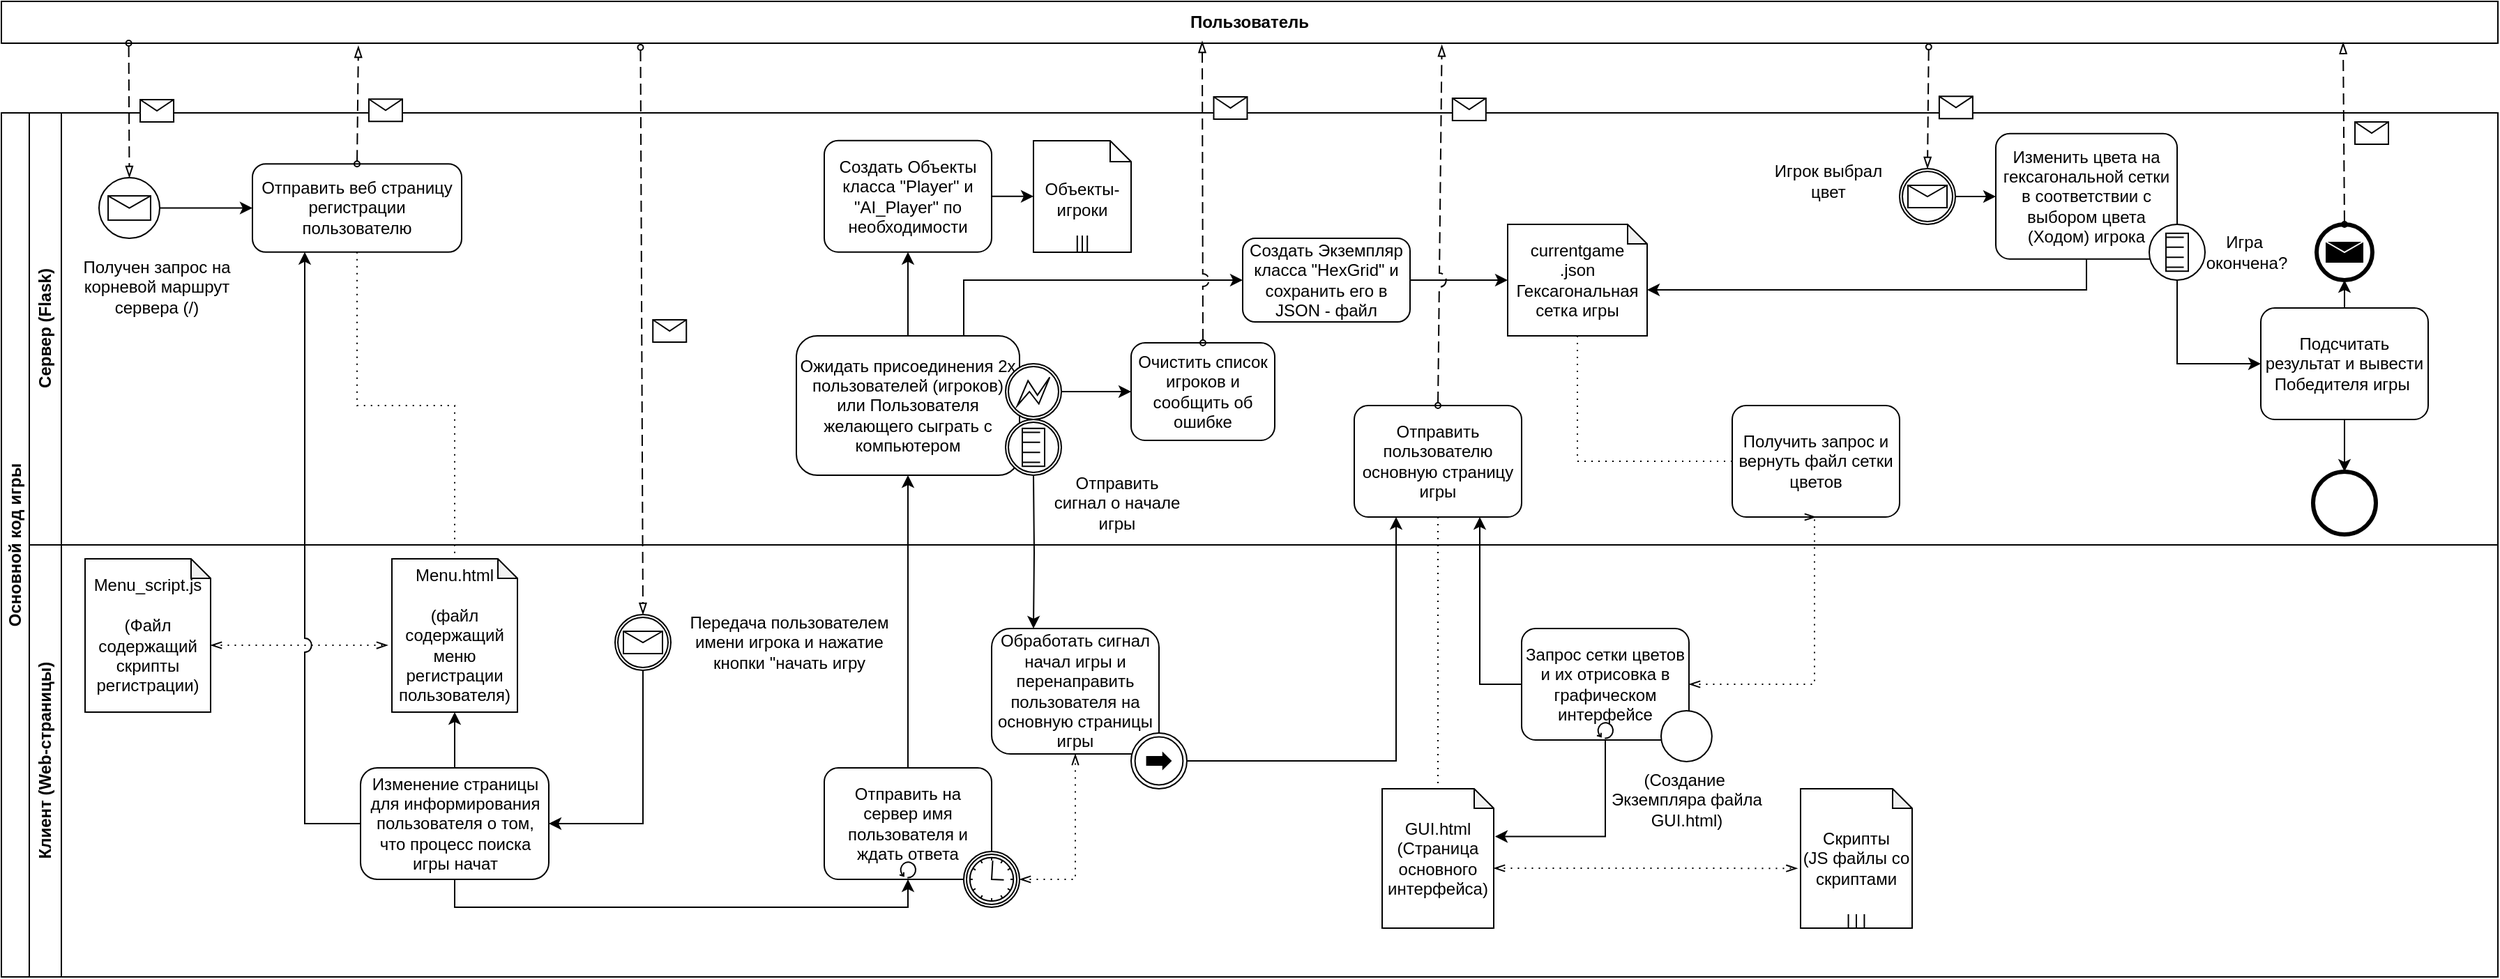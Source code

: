<mxfile version="24.0.1" type="device">
  <diagram name="Страница — 1" id="tzGnLTcGkkCW1jjOmv7s">
    <mxGraphModel dx="559" dy="791" grid="1" gridSize="10" guides="1" tooltips="1" connect="1" arrows="1" fold="1" page="1" pageScale="1" pageWidth="827" pageHeight="1169" math="0" shadow="0">
      <root>
        <mxCell id="0" />
        <mxCell id="1" parent="0" />
        <mxCell id="Wm9QqQDH0g-VDUDoFgAT-1" value="" style="group;movable=1;resizable=1;rotatable=1;deletable=1;editable=1;locked=0;connectable=1;" vertex="1" connectable="0" parent="1">
          <mxGeometry x="1360" y="940" width="1790" height="620" as="geometry" />
        </mxCell>
        <mxCell id="Wm9QqQDH0g-VDUDoFgAT-2" value="" style="group" vertex="1" connectable="0" parent="Wm9QqQDH0g-VDUDoFgAT-1">
          <mxGeometry x="20" width="1770" height="620" as="geometry" />
        </mxCell>
        <mxCell id="Wm9QqQDH0g-VDUDoFgAT-3" value="" style="group" vertex="1" connectable="0" parent="Wm9QqQDH0g-VDUDoFgAT-2">
          <mxGeometry width="1770" height="620" as="geometry" />
        </mxCell>
        <mxCell id="Wm9QqQDH0g-VDUDoFgAT-4" value="Сервер (Flask)" style="swimlane;horizontal=0;whiteSpace=wrap;html=1;" vertex="1" parent="Wm9QqQDH0g-VDUDoFgAT-3">
          <mxGeometry width="1770" height="310" as="geometry" />
        </mxCell>
        <mxCell id="Wm9QqQDH0g-VDUDoFgAT-5" style="edgeStyle=orthogonalEdgeStyle;rounded=0;orthogonalLoop=1;jettySize=auto;html=1;exitX=1;exitY=0.5;exitDx=0;exitDy=0;exitPerimeter=0;entryX=0;entryY=0.5;entryDx=0;entryDy=0;" edge="1" parent="Wm9QqQDH0g-VDUDoFgAT-4" source="Wm9QqQDH0g-VDUDoFgAT-6" target="Wm9QqQDH0g-VDUDoFgAT-8">
          <mxGeometry relative="1" as="geometry" />
        </mxCell>
        <mxCell id="Wm9QqQDH0g-VDUDoFgAT-6" value="" style="points=[[0.145,0.145,0],[0.5,0,0],[0.855,0.145,0],[1,0.5,0],[0.855,0.855,0],[0.5,1,0],[0.145,0.855,0],[0,0.5,0]];shape=mxgraph.bpmn.event;html=1;verticalLabelPosition=bottom;labelBackgroundColor=#ffffff;verticalAlign=top;align=center;perimeter=ellipsePerimeter;outlineConnect=0;aspect=fixed;outline=standard;symbol=message;" vertex="1" parent="Wm9QqQDH0g-VDUDoFgAT-4">
          <mxGeometry x="50" y="46.5" width="43.5" height="43.5" as="geometry" />
        </mxCell>
        <mxCell id="Wm9QqQDH0g-VDUDoFgAT-7" value="Получен запрос на корневой маршрут сервера (/)" style="text;html=1;align=center;verticalAlign=middle;whiteSpace=wrap;rounded=0;" vertex="1" parent="Wm9QqQDH0g-VDUDoFgAT-4">
          <mxGeometry x="30.0" y="100" width="123.13" height="50" as="geometry" />
        </mxCell>
        <mxCell id="Wm9QqQDH0g-VDUDoFgAT-8" value="Отправить веб страницу регистрации пользователю" style="rounded=1;whiteSpace=wrap;html=1;" vertex="1" parent="Wm9QqQDH0g-VDUDoFgAT-4">
          <mxGeometry x="160" y="36.62" width="150" height="63.25" as="geometry" />
        </mxCell>
        <mxCell id="Wm9QqQDH0g-VDUDoFgAT-9" style="edgeStyle=orthogonalEdgeStyle;rounded=0;orthogonalLoop=1;jettySize=auto;html=1;exitX=1;exitY=0.5;exitDx=0;exitDy=0;entryX=0;entryY=0.5;entryDx=0;entryDy=0;entryPerimeter=0;jumpStyle=arc;" edge="1" parent="Wm9QqQDH0g-VDUDoFgAT-4" source="Wm9QqQDH0g-VDUDoFgAT-28" target="Wm9QqQDH0g-VDUDoFgAT-26">
          <mxGeometry relative="1" as="geometry">
            <mxPoint x="1070" y="130" as="targetPoint" />
          </mxGeometry>
        </mxCell>
        <mxCell id="Wm9QqQDH0g-VDUDoFgAT-10" value="Ожидать присоединения 2х пользователей (игроков) или Пользователя желающего сыграть с компьютером" style="rounded=1;whiteSpace=wrap;html=1;" vertex="1" parent="Wm9QqQDH0g-VDUDoFgAT-4">
          <mxGeometry x="550" y="160" width="160" height="100" as="geometry" />
        </mxCell>
        <mxCell id="Wm9QqQDH0g-VDUDoFgAT-11" value="" style="points=[[0.145,0.145,0],[0.5,0,0],[0.855,0.145,0],[1,0.5,0],[0.855,0.855,0],[0.5,1,0],[0.145,0.855,0],[0,0.5,0]];shape=mxgraph.bpmn.event;html=1;verticalLabelPosition=bottom;labelBackgroundColor=#ffffff;verticalAlign=top;align=center;perimeter=ellipsePerimeter;outlineConnect=0;aspect=fixed;outline=boundInt;symbol=error;" vertex="1" parent="Wm9QqQDH0g-VDUDoFgAT-4">
          <mxGeometry x="700" y="180" width="40" height="40" as="geometry" />
        </mxCell>
        <mxCell id="Wm9QqQDH0g-VDUDoFgAT-12" value="Очистить список игроков и сообщить об ошибке" style="points=[[0.25,0,0],[0.5,0,0],[0.75,0,0],[1,0.25,0],[1,0.5,0],[1,0.75,0],[0.75,1,0],[0.5,1,0],[0.25,1,0],[0,0.75,0],[0,0.5,0],[0,0.25,0]];shape=mxgraph.bpmn.task;whiteSpace=wrap;rectStyle=rounded;size=10;html=1;container=1;expand=0;collapsible=0;taskMarker=abstract;" vertex="1" parent="Wm9QqQDH0g-VDUDoFgAT-4">
          <mxGeometry x="790" y="165" width="103" height="70" as="geometry" />
        </mxCell>
        <mxCell id="Wm9QqQDH0g-VDUDoFgAT-13" value="Отправить пользователю основную страницу игры" style="points=[[0.25,0,0],[0.5,0,0],[0.75,0,0],[1,0.25,0],[1,0.5,0],[1,0.75,0],[0.75,1,0],[0.5,1,0],[0.25,1,0],[0,0.75,0],[0,0.5,0],[0,0.25,0]];shape=mxgraph.bpmn.task;whiteSpace=wrap;rectStyle=rounded;size=10;html=1;container=1;expand=0;collapsible=0;taskMarker=abstract;" vertex="1" parent="Wm9QqQDH0g-VDUDoFgAT-4">
          <mxGeometry x="950" y="210" width="120" height="80" as="geometry" />
        </mxCell>
        <mxCell id="Wm9QqQDH0g-VDUDoFgAT-14" style="edgeStyle=orthogonalEdgeStyle;rounded=0;orthogonalLoop=1;jettySize=auto;html=1;exitX=1;exitY=0.5;exitDx=0;exitDy=0;exitPerimeter=0;entryX=0;entryY=0.5;entryDx=0;entryDy=0;entryPerimeter=0;" edge="1" parent="Wm9QqQDH0g-VDUDoFgAT-4" source="Wm9QqQDH0g-VDUDoFgAT-11" target="Wm9QqQDH0g-VDUDoFgAT-12">
          <mxGeometry relative="1" as="geometry" />
        </mxCell>
        <mxCell id="Wm9QqQDH0g-VDUDoFgAT-15" style="edgeStyle=orthogonalEdgeStyle;rounded=0;orthogonalLoop=1;jettySize=auto;html=1;exitX=1;exitY=0.5;exitDx=0;exitDy=0;exitPerimeter=0;entryX=0;entryY=0.5;entryDx=0;entryDy=0;entryPerimeter=0;" edge="1" parent="Wm9QqQDH0g-VDUDoFgAT-4" source="Wm9QqQDH0g-VDUDoFgAT-16" target="Wm9QqQDH0g-VDUDoFgAT-21">
          <mxGeometry relative="1" as="geometry">
            <mxPoint x="650" y="86.286" as="targetPoint" />
          </mxGeometry>
        </mxCell>
        <mxCell id="Wm9QqQDH0g-VDUDoFgAT-16" value="Создать Объекты класса &quot;Player&quot; и &quot;AI_Player&quot; по необходимости" style="points=[[0.25,0,0],[0.5,0,0],[0.75,0,0],[1,0.25,0],[1,0.5,0],[1,0.75,0],[0.75,1,0],[0.5,1,0],[0.25,1,0],[0,0.75,0],[0,0.5,0],[0,0.25,0]];shape=mxgraph.bpmn.task;whiteSpace=wrap;rectStyle=rounded;size=10;html=1;container=1;expand=0;collapsible=0;taskMarker=abstract;" vertex="1" parent="Wm9QqQDH0g-VDUDoFgAT-4">
          <mxGeometry x="570" y="19.87" width="120" height="80" as="geometry" />
        </mxCell>
        <mxCell id="Wm9QqQDH0g-VDUDoFgAT-17" style="edgeStyle=orthogonalEdgeStyle;rounded=0;orthogonalLoop=1;jettySize=auto;html=1;exitX=0.5;exitY=0;exitDx=0;exitDy=0;entryX=0.5;entryY=1;entryDx=0;entryDy=0;entryPerimeter=0;" edge="1" parent="Wm9QqQDH0g-VDUDoFgAT-4" source="Wm9QqQDH0g-VDUDoFgAT-10" target="Wm9QqQDH0g-VDUDoFgAT-16">
          <mxGeometry relative="1" as="geometry" />
        </mxCell>
        <mxCell id="Wm9QqQDH0g-VDUDoFgAT-18" value="" style="group" vertex="1" connectable="0" parent="Wm9QqQDH0g-VDUDoFgAT-4">
          <mxGeometry x="720" y="20" width="70" height="80" as="geometry" />
        </mxCell>
        <mxCell id="Wm9QqQDH0g-VDUDoFgAT-19" value="" style="group" vertex="1" connectable="0" parent="Wm9QqQDH0g-VDUDoFgAT-18">
          <mxGeometry width="70" height="80" as="geometry" />
        </mxCell>
        <mxCell id="Wm9QqQDH0g-VDUDoFgAT-20" value="" style="group" vertex="1" connectable="0" parent="Wm9QqQDH0g-VDUDoFgAT-19">
          <mxGeometry width="70" height="80" as="geometry" />
        </mxCell>
        <mxCell id="Wm9QqQDH0g-VDUDoFgAT-21" value="" style="shape=mxgraph.bpmn.data;labelPosition=center;verticalLabelPosition=bottom;align=center;verticalAlign=top;size=15;html=1;bpmnTransferType=none;isCollection=1;container=1;" vertex="1" parent="Wm9QqQDH0g-VDUDoFgAT-20">
          <mxGeometry width="70" height="80" as="geometry">
            <mxRectangle width="50" height="40" as="alternateBounds" />
          </mxGeometry>
        </mxCell>
        <mxCell id="Wm9QqQDH0g-VDUDoFgAT-22" value="Объекты-игроки" style="text;html=1;align=center;verticalAlign=middle;whiteSpace=wrap;rounded=0;" vertex="1" parent="Wm9QqQDH0g-VDUDoFgAT-20">
          <mxGeometry x="5" y="26.5" width="60" height="30" as="geometry" />
        </mxCell>
        <mxCell id="Wm9QqQDH0g-VDUDoFgAT-23" value="Отправить сигнал о начале игры" style="text;html=1;align=center;verticalAlign=middle;whiteSpace=wrap;rounded=0;" vertex="1" parent="Wm9QqQDH0g-VDUDoFgAT-4">
          <mxGeometry x="730" y="260" width="100" height="40" as="geometry" />
        </mxCell>
        <mxCell id="Wm9QqQDH0g-VDUDoFgAT-24" value="" style="points=[[0.145,0.145,0],[0.5,0,0],[0.855,0.145,0],[1,0.5,0],[0.855,0.855,0],[0.5,1,0],[0.145,0.855,0],[0,0.5,0]];shape=mxgraph.bpmn.event;html=1;verticalLabelPosition=bottom;labelBackgroundColor=#ffffff;verticalAlign=top;align=center;perimeter=ellipsePerimeter;outlineConnect=0;aspect=fixed;outline=boundInt;symbol=conditional;" vertex="1" parent="Wm9QqQDH0g-VDUDoFgAT-4">
          <mxGeometry x="700" y="220" width="40" height="40" as="geometry" />
        </mxCell>
        <mxCell id="Wm9QqQDH0g-VDUDoFgAT-25" value="Получить запрос и вернуть файл сетки цветов" style="points=[[0.25,0,0],[0.5,0,0],[0.75,0,0],[1,0.25,0],[1,0.5,0],[1,0.75,0],[0.75,1,0],[0.5,1,0],[0.25,1,0],[0,0.75,0],[0,0.5,0],[0,0.25,0]];shape=mxgraph.bpmn.task;whiteSpace=wrap;rectStyle=rounded;size=10;html=1;container=1;expand=0;collapsible=0;taskMarker=abstract;" vertex="1" parent="Wm9QqQDH0g-VDUDoFgAT-4">
          <mxGeometry x="1221" y="210" width="120" height="80" as="geometry" />
        </mxCell>
        <mxCell id="Wm9QqQDH0g-VDUDoFgAT-26" value="currentgame&lt;div&gt;.json&lt;/div&gt;&lt;div&gt;Гексагональная сетка игры&lt;/div&gt;" style="shape=note;whiteSpace=wrap;html=1;backgroundOutline=1;darkOpacity=0.05;size=14;" vertex="1" parent="Wm9QqQDH0g-VDUDoFgAT-4">
          <mxGeometry x="1060" y="80" width="100" height="80" as="geometry" />
        </mxCell>
        <mxCell id="Wm9QqQDH0g-VDUDoFgAT-27" value="" style="edgeStyle=orthogonalEdgeStyle;rounded=0;orthogonalLoop=1;jettySize=auto;html=1;exitX=0.75;exitY=0;exitDx=0;exitDy=0;entryX=0;entryY=0.5;entryDx=0;entryDy=0;entryPerimeter=0;" edge="1" parent="Wm9QqQDH0g-VDUDoFgAT-4" source="Wm9QqQDH0g-VDUDoFgAT-10" target="Wm9QqQDH0g-VDUDoFgAT-28">
          <mxGeometry relative="1" as="geometry">
            <mxPoint x="2440" y="1065" as="targetPoint" />
            <mxPoint x="2050" y="1100" as="sourcePoint" />
          </mxGeometry>
        </mxCell>
        <mxCell id="Wm9QqQDH0g-VDUDoFgAT-28" value="Создать Экземпляр класса &quot;HexGrid&quot; и сохранить его в JSON - файл" style="rounded=1;whiteSpace=wrap;html=1;" vertex="1" parent="Wm9QqQDH0g-VDUDoFgAT-4">
          <mxGeometry x="870" y="90" width="120" height="60" as="geometry" />
        </mxCell>
        <mxCell id="Wm9QqQDH0g-VDUDoFgAT-29" value="" style="edgeStyle=elbowEdgeStyle;fontSize=12;html=1;endFill=0;startFill=0;endSize=6;startSize=6;dashed=1;dashPattern=1 4;endArrow=none;startArrow=none;rounded=0;exitX=0.5;exitY=1;exitDx=0;exitDy=0;exitPerimeter=0;entryX=0;entryY=0.5;entryDx=0;entryDy=0;entryPerimeter=0;" edge="1" parent="Wm9QqQDH0g-VDUDoFgAT-4" source="Wm9QqQDH0g-VDUDoFgAT-26" target="Wm9QqQDH0g-VDUDoFgAT-25">
          <mxGeometry width="160" relative="1" as="geometry">
            <mxPoint x="1150" y="190" as="sourcePoint" />
            <mxPoint x="1310" y="190" as="targetPoint" />
            <Array as="points">
              <mxPoint x="1110" y="210" />
            </Array>
          </mxGeometry>
        </mxCell>
        <mxCell id="Wm9QqQDH0g-VDUDoFgAT-30" value="" style="points=[[0.145,0.145,0],[0.5,0,0],[0.855,0.145,0],[1,0.5,0],[0.855,0.855,0],[0.5,1,0],[0.145,0.855,0],[0,0.5,0]];shape=mxgraph.bpmn.event;html=1;verticalLabelPosition=bottom;labelBackgroundColor=#ffffff;verticalAlign=top;align=center;perimeter=ellipsePerimeter;outlineConnect=0;aspect=fixed;outline=catching;symbol=message;" vertex="1" parent="Wm9QqQDH0g-VDUDoFgAT-4">
          <mxGeometry x="1341" y="40.0" width="40" height="40" as="geometry" />
        </mxCell>
        <mxCell id="Wm9QqQDH0g-VDUDoFgAT-31" value="Изменить цвета на гексагональной сетки в соответствии с выбором цвета (Ходом) игрока" style="points=[[0.25,0,0],[0.5,0,0],[0.75,0,0],[1,0.25,0],[1,0.5,0],[1,0.75,0],[0.75,1,0],[0.5,1,0],[0.25,1,0],[0,0.75,0],[0,0.5,0],[0,0.25,0]];shape=mxgraph.bpmn.task;whiteSpace=wrap;rectStyle=rounded;size=10;html=1;container=1;expand=0;collapsible=0;taskMarker=abstract;" vertex="1" parent="Wm9QqQDH0g-VDUDoFgAT-4">
          <mxGeometry x="1410" y="14.87" width="130" height="90" as="geometry" />
        </mxCell>
        <mxCell id="Wm9QqQDH0g-VDUDoFgAT-32" style="edgeStyle=orthogonalEdgeStyle;rounded=0;orthogonalLoop=1;jettySize=auto;html=1;exitX=1;exitY=0.5;exitDx=0;exitDy=0;exitPerimeter=0;entryX=0;entryY=0.5;entryDx=0;entryDy=0;entryPerimeter=0;" edge="1" parent="Wm9QqQDH0g-VDUDoFgAT-4" source="Wm9QqQDH0g-VDUDoFgAT-30" target="Wm9QqQDH0g-VDUDoFgAT-31">
          <mxGeometry relative="1" as="geometry" />
        </mxCell>
        <mxCell id="Wm9QqQDH0g-VDUDoFgAT-33" style="edgeStyle=orthogonalEdgeStyle;rounded=0;orthogonalLoop=1;jettySize=auto;html=1;exitX=0.5;exitY=1;exitDx=0;exitDy=0;exitPerimeter=0;entryX=0;entryY=0;entryDx=100;entryDy=47;entryPerimeter=0;" edge="1" parent="Wm9QqQDH0g-VDUDoFgAT-4" source="Wm9QqQDH0g-VDUDoFgAT-31" target="Wm9QqQDH0g-VDUDoFgAT-26">
          <mxGeometry relative="1" as="geometry">
            <Array as="points">
              <mxPoint x="1475" y="127" />
            </Array>
          </mxGeometry>
        </mxCell>
        <mxCell id="Wm9QqQDH0g-VDUDoFgAT-34" value="Игрок выбрал цвет" style="text;html=1;align=center;verticalAlign=middle;whiteSpace=wrap;rounded=0;" vertex="1" parent="Wm9QqQDH0g-VDUDoFgAT-4">
          <mxGeometry x="1250" y="30" width="80" height="37" as="geometry" />
        </mxCell>
        <mxCell id="Wm9QqQDH0g-VDUDoFgAT-35" value="Подсчитать результат и вывести Победителя игры&amp;nbsp;" style="points=[[0.25,0,0],[0.5,0,0],[0.75,0,0],[1,0.25,0],[1,0.5,0],[1,0.75,0],[0.75,1,0],[0.5,1,0],[0.25,1,0],[0,0.75,0],[0,0.5,0],[0,0.25,0]];shape=mxgraph.bpmn.task;whiteSpace=wrap;rectStyle=rounded;size=10;html=1;container=1;expand=0;collapsible=0;taskMarker=abstract;" vertex="1" parent="Wm9QqQDH0g-VDUDoFgAT-4">
          <mxGeometry x="1600" y="140" width="120" height="80" as="geometry" />
        </mxCell>
        <mxCell id="Wm9QqQDH0g-VDUDoFgAT-36" value="" style="points=[[0.145,0.145,0],[0.5,0,0],[0.855,0.145,0],[1,0.5,0],[0.855,0.855,0],[0.5,1,0],[0.145,0.855,0],[0,0.5,0]];shape=mxgraph.bpmn.event;html=1;verticalLabelPosition=bottom;labelBackgroundColor=#ffffff;verticalAlign=top;align=center;perimeter=ellipsePerimeter;outlineConnect=0;aspect=fixed;outline=standard;symbol=conditional;" vertex="1" parent="Wm9QqQDH0g-VDUDoFgAT-4">
          <mxGeometry x="1520" y="80" width="40" height="40" as="geometry" />
        </mxCell>
        <mxCell id="Wm9QqQDH0g-VDUDoFgAT-37" value="&lt;span style=&quot;text-wrap: nowrap; background-color: rgb(255, 255, 255);&quot;&gt;Игра&amp;nbsp;&lt;/span&gt;&lt;div&gt;&lt;span style=&quot;text-wrap: nowrap; background-color: rgb(255, 255, 255);&quot;&gt;окончена?&lt;/span&gt;&lt;/div&gt;" style="text;html=1;align=center;verticalAlign=middle;whiteSpace=wrap;rounded=0;" vertex="1" parent="Wm9QqQDH0g-VDUDoFgAT-4">
          <mxGeometry x="1560" y="85" width="60" height="30" as="geometry" />
        </mxCell>
        <mxCell id="Wm9QqQDH0g-VDUDoFgAT-38" style="edgeStyle=orthogonalEdgeStyle;rounded=0;orthogonalLoop=1;jettySize=auto;html=1;exitX=0.5;exitY=1;exitDx=0;exitDy=0;exitPerimeter=0;entryX=0;entryY=0.5;entryDx=0;entryDy=0;entryPerimeter=0;" edge="1" parent="Wm9QqQDH0g-VDUDoFgAT-4" source="Wm9QqQDH0g-VDUDoFgAT-36" target="Wm9QqQDH0g-VDUDoFgAT-35">
          <mxGeometry relative="1" as="geometry" />
        </mxCell>
        <mxCell id="Wm9QqQDH0g-VDUDoFgAT-39" value="" style="points=[[0.145,0.145,0],[0.5,0,0],[0.855,0.145,0],[1,0.5,0],[0.855,0.855,0],[0.5,1,0],[0.145,0.855,0],[0,0.5,0]];shape=mxgraph.bpmn.event;html=1;verticalLabelPosition=bottom;labelBackgroundColor=#ffffff;verticalAlign=top;align=center;perimeter=ellipsePerimeter;outlineConnect=0;aspect=fixed;outline=end;symbol=message;" vertex="1" parent="Wm9QqQDH0g-VDUDoFgAT-4">
          <mxGeometry x="1640" y="80" width="40" height="40" as="geometry" />
        </mxCell>
        <mxCell id="Wm9QqQDH0g-VDUDoFgAT-40" style="edgeStyle=orthogonalEdgeStyle;rounded=0;orthogonalLoop=1;jettySize=auto;html=1;exitX=0.5;exitY=0;exitDx=0;exitDy=0;exitPerimeter=0;entryX=0.5;entryY=1;entryDx=0;entryDy=0;entryPerimeter=0;" edge="1" parent="Wm9QqQDH0g-VDUDoFgAT-4" source="Wm9QqQDH0g-VDUDoFgAT-35" target="Wm9QqQDH0g-VDUDoFgAT-39">
          <mxGeometry relative="1" as="geometry" />
        </mxCell>
        <mxCell id="Wm9QqQDH0g-VDUDoFgAT-41" value="" style="points=[[0.145,0.145,0],[0.5,0,0],[0.855,0.145,0],[1,0.5,0],[0.855,0.855,0],[0.5,1,0],[0.145,0.855,0],[0,0.5,0]];shape=mxgraph.bpmn.event;html=1;verticalLabelPosition=bottom;labelBackgroundColor=#ffffff;verticalAlign=top;align=center;perimeter=ellipsePerimeter;outlineConnect=0;aspect=fixed;outline=end;symbol=terminate2;" vertex="1" parent="Wm9QqQDH0g-VDUDoFgAT-4">
          <mxGeometry x="1637.5" y="257.5" width="45" height="45" as="geometry" />
        </mxCell>
        <mxCell id="Wm9QqQDH0g-VDUDoFgAT-42" style="edgeStyle=orthogonalEdgeStyle;rounded=0;orthogonalLoop=1;jettySize=auto;html=1;exitX=0.5;exitY=1;exitDx=0;exitDy=0;exitPerimeter=0;entryX=0.5;entryY=0;entryDx=0;entryDy=0;entryPerimeter=0;" edge="1" parent="Wm9QqQDH0g-VDUDoFgAT-4" source="Wm9QqQDH0g-VDUDoFgAT-35" target="Wm9QqQDH0g-VDUDoFgAT-41">
          <mxGeometry relative="1" as="geometry" />
        </mxCell>
        <mxCell id="Wm9QqQDH0g-VDUDoFgAT-43" value="Клиент (Web-страницы)" style="swimlane;horizontal=0;whiteSpace=wrap;html=1;" vertex="1" parent="Wm9QqQDH0g-VDUDoFgAT-3">
          <mxGeometry y="310" width="1770" height="310" as="geometry">
            <mxRectangle x="1510" y="1000" width="40" height="140" as="alternateBounds" />
          </mxGeometry>
        </mxCell>
        <mxCell id="Wm9QqQDH0g-VDUDoFgAT-44" value="Menu.html&lt;div&gt;&lt;br&gt;(файл содержащий меню регистрации пользователя)&lt;/div&gt;" style="shape=note;whiteSpace=wrap;html=1;backgroundOutline=1;darkOpacity=0.05;size=14;" vertex="1" parent="Wm9QqQDH0g-VDUDoFgAT-43">
          <mxGeometry x="260" y="10" width="90" height="110" as="geometry" />
        </mxCell>
        <mxCell id="Wm9QqQDH0g-VDUDoFgAT-45" value="Menu_script.js&lt;div&gt;&lt;br&gt;&lt;/div&gt;&lt;div&gt;(Файл содержащий скрипты регистрации)&lt;/div&gt;" style="shape=note;whiteSpace=wrap;html=1;backgroundOutline=1;darkOpacity=0.05;size=14;movable=1;resizable=1;rotatable=1;deletable=1;editable=1;locked=0;connectable=1;" vertex="1" parent="Wm9QqQDH0g-VDUDoFgAT-43">
          <mxGeometry x="40" y="10" width="90" height="110" as="geometry" />
        </mxCell>
        <mxCell id="Wm9QqQDH0g-VDUDoFgAT-46" value="" style="edgeStyle=elbowEdgeStyle;fontSize=12;html=1;endFill=0;startFill=0;endSize=6;startSize=6;dashed=1;dashPattern=1 4;endArrow=openThin;startArrow=openThin;rounded=0;exitX=0;exitY=0;exitDx=90;exitDy=62;exitPerimeter=0;entryX=-0.033;entryY=0.564;entryDx=0;entryDy=0;entryPerimeter=0;jumpStyle=arc;" edge="1" parent="Wm9QqQDH0g-VDUDoFgAT-43" source="Wm9QqQDH0g-VDUDoFgAT-45" target="Wm9QqQDH0g-VDUDoFgAT-44">
          <mxGeometry width="160" relative="1" as="geometry">
            <mxPoint x="300" y="190" as="sourcePoint" />
            <mxPoint x="460" y="190" as="targetPoint" />
          </mxGeometry>
        </mxCell>
        <mxCell id="Wm9QqQDH0g-VDUDoFgAT-47" style="edgeStyle=orthogonalEdgeStyle;rounded=0;orthogonalLoop=1;jettySize=auto;html=1;exitX=0.5;exitY=1;exitDx=0;exitDy=0;exitPerimeter=0;entryX=1;entryY=0.5;entryDx=0;entryDy=0;" edge="1" parent="Wm9QqQDH0g-VDUDoFgAT-43" source="Wm9QqQDH0g-VDUDoFgAT-48" target="Wm9QqQDH0g-VDUDoFgAT-49">
          <mxGeometry relative="1" as="geometry" />
        </mxCell>
        <mxCell id="Wm9QqQDH0g-VDUDoFgAT-48" value="" style="points=[[0.145,0.145,0],[0.5,0,0],[0.855,0.145,0],[1,0.5,0],[0.855,0.855,0],[0.5,1,0],[0.145,0.855,0],[0,0.5,0]];shape=mxgraph.bpmn.event;html=1;verticalLabelPosition=bottom;labelBackgroundColor=#ffffff;verticalAlign=top;align=center;perimeter=ellipsePerimeter;outlineConnect=0;aspect=fixed;outline=catching;symbol=message;" vertex="1" parent="Wm9QqQDH0g-VDUDoFgAT-43">
          <mxGeometry x="420" y="50" width="40" height="40" as="geometry" />
        </mxCell>
        <mxCell id="Wm9QqQDH0g-VDUDoFgAT-49" value="Изменение страницы для информирования пользователя о том, что процесс поиска игры начат" style="rounded=1;whiteSpace=wrap;html=1;" vertex="1" parent="Wm9QqQDH0g-VDUDoFgAT-43">
          <mxGeometry x="237.5" y="160" width="135" height="80" as="geometry" />
        </mxCell>
        <mxCell id="Wm9QqQDH0g-VDUDoFgAT-50" style="edgeStyle=orthogonalEdgeStyle;rounded=0;orthogonalLoop=1;jettySize=auto;html=1;exitX=0.5;exitY=0;exitDx=0;exitDy=0;entryX=0.5;entryY=1;entryDx=0;entryDy=0;entryPerimeter=0;" edge="1" parent="Wm9QqQDH0g-VDUDoFgAT-43" source="Wm9QqQDH0g-VDUDoFgAT-49" target="Wm9QqQDH0g-VDUDoFgAT-44">
          <mxGeometry relative="1" as="geometry" />
        </mxCell>
        <mxCell id="Wm9QqQDH0g-VDUDoFgAT-51" value="Отправить на сервер имя пользователя и ждать ответа" style="points=[[0.25,0,0],[0.5,0,0],[0.75,0,0],[1,0.25,0],[1,0.5,0],[1,0.75,0],[0.75,1,0],[0.5,1,0],[0.25,1,0],[0,0.75,0],[0,0.5,0],[0,0.25,0]];shape=mxgraph.bpmn.task;whiteSpace=wrap;rectStyle=rounded;size=10;html=1;container=1;expand=0;collapsible=0;taskMarker=abstract;isLoopStandard=1;" vertex="1" parent="Wm9QqQDH0g-VDUDoFgAT-43">
          <mxGeometry x="570" y="160" width="120" height="80" as="geometry" />
        </mxCell>
        <mxCell id="Wm9QqQDH0g-VDUDoFgAT-52" value="" style="points=[[0.145,0.145,0],[0.5,0,0],[0.855,0.145,0],[1,0.5,0],[0.855,0.855,0],[0.5,1,0],[0.145,0.855,0],[0,0.5,0]];shape=mxgraph.bpmn.event;html=1;verticalLabelPosition=bottom;labelBackgroundColor=#ffffff;verticalAlign=top;align=center;perimeter=ellipsePerimeter;outlineConnect=0;aspect=fixed;outline=catching;symbol=timer;" vertex="1" parent="Wm9QqQDH0g-VDUDoFgAT-51">
          <mxGeometry x="100" y="60" width="40" height="40" as="geometry" />
        </mxCell>
        <mxCell id="Wm9QqQDH0g-VDUDoFgAT-53" style="edgeStyle=orthogonalEdgeStyle;rounded=0;orthogonalLoop=1;jettySize=auto;html=1;exitX=0.5;exitY=1;exitDx=0;exitDy=0;entryX=0.5;entryY=1;entryDx=0;entryDy=0;entryPerimeter=0;" edge="1" parent="Wm9QqQDH0g-VDUDoFgAT-43" source="Wm9QqQDH0g-VDUDoFgAT-49" target="Wm9QqQDH0g-VDUDoFgAT-51">
          <mxGeometry relative="1" as="geometry" />
        </mxCell>
        <mxCell id="Wm9QqQDH0g-VDUDoFgAT-54" value="Передача пользователем имени игрока и нажатие кнопки &quot;начать игру" style="text;html=1;align=center;verticalAlign=middle;whiteSpace=wrap;rounded=0;" vertex="1" parent="Wm9QqQDH0g-VDUDoFgAT-43">
          <mxGeometry x="460" y="30" width="170" height="80" as="geometry" />
        </mxCell>
        <mxCell id="Wm9QqQDH0g-VDUDoFgAT-55" value="Обработать сигнал начал игры и перенаправить пользователя на основную страницы игры" style="rounded=1;whiteSpace=wrap;html=1;" vertex="1" parent="Wm9QqQDH0g-VDUDoFgAT-43">
          <mxGeometry x="690" y="60" width="120" height="90" as="geometry" />
        </mxCell>
        <mxCell id="Wm9QqQDH0g-VDUDoFgAT-56" value="" style="edgeStyle=elbowEdgeStyle;fontSize=12;html=1;endFill=0;startFill=0;endSize=6;startSize=6;dashed=1;dashPattern=1 4;endArrow=openThin;startArrow=openThin;rounded=0;exitX=1;exitY=0.5;exitDx=0;exitDy=0;exitPerimeter=0;entryX=0.5;entryY=1;entryDx=0;entryDy=0;" edge="1" parent="Wm9QqQDH0g-VDUDoFgAT-43" source="Wm9QqQDH0g-VDUDoFgAT-52" target="Wm9QqQDH0g-VDUDoFgAT-55">
          <mxGeometry width="160" relative="1" as="geometry">
            <mxPoint x="730" y="240" as="sourcePoint" />
            <mxPoint x="890" y="240" as="targetPoint" />
            <Array as="points">
              <mxPoint x="750" y="190" />
            </Array>
          </mxGeometry>
        </mxCell>
        <mxCell id="Wm9QqQDH0g-VDUDoFgAT-57" value="" style="points=[[0.145,0.145,0],[0.5,0,0],[0.855,0.145,0],[1,0.5,0],[0.855,0.855,0],[0.5,1,0],[0.145,0.855,0],[0,0.5,0]];shape=mxgraph.bpmn.event;html=1;verticalLabelPosition=bottom;labelBackgroundColor=#ffffff;verticalAlign=top;align=center;perimeter=ellipsePerimeter;outlineConnect=0;aspect=fixed;outline=throwing;symbol=link;" vertex="1" parent="Wm9QqQDH0g-VDUDoFgAT-43">
          <mxGeometry x="790" y="135" width="40" height="40" as="geometry" />
        </mxCell>
        <mxCell id="Wm9QqQDH0g-VDUDoFgAT-58" value="GUI.html&lt;div&gt;(Страница основного интерфейса)&lt;/div&gt;" style="shape=note;whiteSpace=wrap;html=1;backgroundOutline=1;darkOpacity=0.05;size=14;" vertex="1" parent="Wm9QqQDH0g-VDUDoFgAT-43">
          <mxGeometry x="970" y="175" width="80" height="100" as="geometry" />
        </mxCell>
        <mxCell id="Wm9QqQDH0g-VDUDoFgAT-59" value="" style="group" vertex="1" connectable="0" parent="Wm9QqQDH0g-VDUDoFgAT-43">
          <mxGeometry x="1270" y="175" width="80" height="100" as="geometry" />
        </mxCell>
        <mxCell id="Wm9QqQDH0g-VDUDoFgAT-60" value="Скрипты&lt;div&gt;(JS файлы со скриптами&lt;/div&gt;" style="shape=note;whiteSpace=wrap;html=1;backgroundOutline=1;darkOpacity=0.05;size=14;" vertex="1" parent="Wm9QqQDH0g-VDUDoFgAT-59">
          <mxGeometry width="80" height="100.0" as="geometry" />
        </mxCell>
        <mxCell id="Wm9QqQDH0g-VDUDoFgAT-61" value="" style="group" vertex="1" connectable="0" parent="Wm9QqQDH0g-VDUDoFgAT-59">
          <mxGeometry x="34.286" y="90.0" width="11.429" height="10" as="geometry" />
        </mxCell>
        <mxCell id="Wm9QqQDH0g-VDUDoFgAT-62" value="" style="endArrow=none;html=1;rounded=0;" edge="1" parent="Wm9QqQDH0g-VDUDoFgAT-61">
          <mxGeometry width="50" height="50" relative="1" as="geometry">
            <mxPoint y="10" as="sourcePoint" />
            <mxPoint as="targetPoint" />
          </mxGeometry>
        </mxCell>
        <mxCell id="Wm9QqQDH0g-VDUDoFgAT-63" value="" style="endArrow=none;html=1;rounded=0;" edge="1" parent="Wm9QqQDH0g-VDUDoFgAT-61">
          <mxGeometry width="50" height="50" relative="1" as="geometry">
            <mxPoint x="11.429" y="10" as="sourcePoint" />
            <mxPoint x="11.429" as="targetPoint" />
          </mxGeometry>
        </mxCell>
        <mxCell id="Wm9QqQDH0g-VDUDoFgAT-64" value="" style="endArrow=none;html=1;rounded=0;strokeColor=default;" edge="1" parent="Wm9QqQDH0g-VDUDoFgAT-61">
          <mxGeometry width="50" height="50" relative="1" as="geometry">
            <mxPoint x="5.714" as="sourcePoint" />
            <mxPoint x="5.714" y="10" as="targetPoint" />
          </mxGeometry>
        </mxCell>
        <mxCell id="Wm9QqQDH0g-VDUDoFgAT-65" value="" style="edgeStyle=elbowEdgeStyle;fontSize=12;html=1;endFill=0;startFill=0;endSize=6;startSize=6;dashed=1;dashPattern=1 4;endArrow=openThin;startArrow=openThin;rounded=0;exitX=0;exitY=0;exitDx=80;exitDy=57;exitPerimeter=0;entryX=-0.028;entryY=0.571;entryDx=0;entryDy=0;entryPerimeter=0;" edge="1" parent="Wm9QqQDH0g-VDUDoFgAT-43" source="Wm9QqQDH0g-VDUDoFgAT-58" target="Wm9QqQDH0g-VDUDoFgAT-60">
          <mxGeometry width="160" relative="1" as="geometry">
            <mxPoint x="1080" y="360" as="sourcePoint" />
            <mxPoint x="1240" y="360" as="targetPoint" />
          </mxGeometry>
        </mxCell>
        <mxCell id="Wm9QqQDH0g-VDUDoFgAT-66" value="Запрос сетки цветов и их отрисовка в графическом интерфейсе" style="points=[[0.25,0,0],[0.5,0,0],[0.75,0,0],[1,0.25,0],[1,0.5,0],[1,0.75,0],[0.75,1,0],[0.5,1,0],[0.25,1,0],[0,0.75,0],[0,0.5,0],[0,0.25,0]];shape=mxgraph.bpmn.task;whiteSpace=wrap;rectStyle=rounded;size=10;html=1;container=1;expand=0;collapsible=0;taskMarker=abstract;isLoopStandard=1;" vertex="1" parent="Wm9QqQDH0g-VDUDoFgAT-43">
          <mxGeometry x="1070" y="60" width="120" height="80" as="geometry" />
        </mxCell>
        <mxCell id="Wm9QqQDH0g-VDUDoFgAT-67" value="(Создание&amp;nbsp;&lt;div&gt;Экземпляра файла&lt;div&gt;GUI.html)&lt;/div&gt;&lt;/div&gt;" style="points=[[0.145,0.145,0],[0.5,0,0],[0.855,0.145,0],[1,0.5,0],[0.855,0.855,0],[0.5,1,0],[0.145,0.855,0],[0,0.5,0]];shape=mxgraph.bpmn.event;html=1;verticalLabelPosition=bottom;labelBackgroundColor=#ffffff;verticalAlign=top;align=center;perimeter=ellipsePerimeter;outlineConnect=0;aspect=fixed;outline=standard;symbol=general;" vertex="1" parent="Wm9QqQDH0g-VDUDoFgAT-66">
          <mxGeometry x="100" y="59" width="36.444" height="36.444" as="geometry" />
        </mxCell>
        <mxCell id="Wm9QqQDH0g-VDUDoFgAT-68" style="edgeStyle=orthogonalEdgeStyle;rounded=0;orthogonalLoop=1;jettySize=auto;html=1;exitX=0.5;exitY=1;exitDx=0;exitDy=0;exitPerimeter=0;entryX=1.012;entryY=0.342;entryDx=0;entryDy=0;entryPerimeter=0;" edge="1" parent="Wm9QqQDH0g-VDUDoFgAT-43" source="Wm9QqQDH0g-VDUDoFgAT-66" target="Wm9QqQDH0g-VDUDoFgAT-58">
          <mxGeometry relative="1" as="geometry" />
        </mxCell>
        <mxCell id="Wm9QqQDH0g-VDUDoFgAT-69" value="" style="edgeStyle=elbowEdgeStyle;fontSize=12;html=1;endFill=0;startFill=0;endSize=6;startSize=6;dashed=1;dashPattern=1 4;endArrow=none;startArrow=none;rounded=0;exitX=0.5;exitY=1;exitDx=0;exitDy=0;entryX=0.5;entryY=0;entryDx=0;entryDy=0;entryPerimeter=0;elbow=vertical;" edge="1" parent="Wm9QqQDH0g-VDUDoFgAT-3" source="Wm9QqQDH0g-VDUDoFgAT-8" target="Wm9QqQDH0g-VDUDoFgAT-44">
          <mxGeometry width="160" relative="1" as="geometry">
            <mxPoint x="290" y="170" as="sourcePoint" />
            <mxPoint x="450" y="170" as="targetPoint" />
            <Array as="points">
              <mxPoint x="235" y="210" />
            </Array>
          </mxGeometry>
        </mxCell>
        <mxCell id="Wm9QqQDH0g-VDUDoFgAT-70" style="edgeStyle=orthogonalEdgeStyle;rounded=0;orthogonalLoop=1;jettySize=auto;html=1;exitX=0;exitY=0.5;exitDx=0;exitDy=0;entryX=0.25;entryY=1;entryDx=0;entryDy=0;jumpStyle=arc;jumpSize=10;" edge="1" parent="Wm9QqQDH0g-VDUDoFgAT-3" source="Wm9QqQDH0g-VDUDoFgAT-49" target="Wm9QqQDH0g-VDUDoFgAT-8">
          <mxGeometry relative="1" as="geometry" />
        </mxCell>
        <mxCell id="Wm9QqQDH0g-VDUDoFgAT-71" style="edgeStyle=orthogonalEdgeStyle;rounded=0;orthogonalLoop=1;jettySize=auto;html=1;exitX=0.5;exitY=0;exitDx=0;exitDy=0;exitPerimeter=0;entryX=0.5;entryY=1;entryDx=0;entryDy=0;" edge="1" parent="Wm9QqQDH0g-VDUDoFgAT-3" source="Wm9QqQDH0g-VDUDoFgAT-51" target="Wm9QqQDH0g-VDUDoFgAT-10">
          <mxGeometry relative="1" as="geometry" />
        </mxCell>
        <mxCell id="Wm9QqQDH0g-VDUDoFgAT-72" style="edgeStyle=orthogonalEdgeStyle;rounded=0;orthogonalLoop=1;jettySize=auto;html=1;exitX=0.5;exitY=1;exitDx=0;exitDy=0;exitPerimeter=0;entryX=0.25;entryY=0;entryDx=0;entryDy=0;" edge="1" parent="Wm9QqQDH0g-VDUDoFgAT-3" target="Wm9QqQDH0g-VDUDoFgAT-55">
          <mxGeometry relative="1" as="geometry">
            <mxPoint x="720" y="260.0" as="sourcePoint" />
          </mxGeometry>
        </mxCell>
        <mxCell id="Wm9QqQDH0g-VDUDoFgAT-73" style="edgeStyle=orthogonalEdgeStyle;rounded=0;orthogonalLoop=1;jettySize=auto;html=1;exitX=1;exitY=0.5;exitDx=0;exitDy=0;exitPerimeter=0;entryX=0.25;entryY=1;entryDx=0;entryDy=0;entryPerimeter=0;" edge="1" parent="Wm9QqQDH0g-VDUDoFgAT-3" source="Wm9QqQDH0g-VDUDoFgAT-57" target="Wm9QqQDH0g-VDUDoFgAT-13">
          <mxGeometry relative="1" as="geometry">
            <mxPoint x="990" y="290" as="targetPoint" />
            <Array as="points">
              <mxPoint x="980" y="465" />
            </Array>
          </mxGeometry>
        </mxCell>
        <mxCell id="Wm9QqQDH0g-VDUDoFgAT-74" value="" style="edgeStyle=elbowEdgeStyle;fontSize=12;html=1;endFill=0;startFill=0;endSize=6;startSize=6;dashed=1;dashPattern=1 4;endArrow=none;startArrow=none;rounded=0;exitX=0.5;exitY=1;exitDx=0;exitDy=0;exitPerimeter=0;entryX=0.5;entryY=0;entryDx=0;entryDy=0;entryPerimeter=0;" edge="1" parent="Wm9QqQDH0g-VDUDoFgAT-3" source="Wm9QqQDH0g-VDUDoFgAT-13" target="Wm9QqQDH0g-VDUDoFgAT-58">
          <mxGeometry width="160" relative="1" as="geometry">
            <mxPoint x="1140" y="280" as="sourcePoint" />
            <mxPoint x="1300" y="280" as="targetPoint" />
            <Array as="points">
              <mxPoint x="1010" y="390" />
            </Array>
          </mxGeometry>
        </mxCell>
        <mxCell id="Wm9QqQDH0g-VDUDoFgAT-75" style="edgeStyle=orthogonalEdgeStyle;rounded=0;orthogonalLoop=1;jettySize=auto;html=1;exitX=0;exitY=0.5;exitDx=0;exitDy=0;exitPerimeter=0;entryX=0.75;entryY=1;entryDx=0;entryDy=0;entryPerimeter=0;" edge="1" parent="Wm9QqQDH0g-VDUDoFgAT-3" source="Wm9QqQDH0g-VDUDoFgAT-66" target="Wm9QqQDH0g-VDUDoFgAT-13">
          <mxGeometry relative="1" as="geometry" />
        </mxCell>
        <mxCell id="Wm9QqQDH0g-VDUDoFgAT-76" value="" style="edgeStyle=elbowEdgeStyle;fontSize=12;html=1;endFill=0;startFill=0;endSize=6;startSize=6;dashed=1;dashPattern=1 4;endArrow=openThin;startArrow=openThin;rounded=0;exitX=1;exitY=0.5;exitDx=0;exitDy=0;exitPerimeter=0;entryX=0.5;entryY=1;entryDx=0;entryDy=0;entryPerimeter=0;" edge="1" parent="Wm9QqQDH0g-VDUDoFgAT-3" source="Wm9QqQDH0g-VDUDoFgAT-66" target="Wm9QqQDH0g-VDUDoFgAT-25">
          <mxGeometry width="160" relative="1" as="geometry">
            <mxPoint x="1220" y="410" as="sourcePoint" />
            <mxPoint x="1380" y="410" as="targetPoint" />
            <Array as="points">
              <mxPoint x="1280" y="350" />
            </Array>
          </mxGeometry>
        </mxCell>
        <mxCell id="Wm9QqQDH0g-VDUDoFgAT-77" value="Основной код игры" style="swimlane;horizontal=0;whiteSpace=wrap;html=1;" vertex="1" parent="Wm9QqQDH0g-VDUDoFgAT-1">
          <mxGeometry width="20" height="620" as="geometry" />
        </mxCell>
        <mxCell id="Wm9QqQDH0g-VDUDoFgAT-78" value="&lt;b&gt;Пользователь&lt;/b&gt;" style="rounded=0;whiteSpace=wrap;html=1;" vertex="1" parent="1">
          <mxGeometry x="1360" y="860" width="1790" height="30" as="geometry" />
        </mxCell>
        <mxCell id="Wm9QqQDH0g-VDUDoFgAT-79" value="" style="endArrow=blockThin;html=1;labelPosition=left;verticalLabelPosition=middle;align=right;verticalAlign=middle;dashed=1;dashPattern=8 4;endFill=0;startArrow=oval;startFill=0;endSize=6;startSize=4;rounded=0;entryX=0.5;entryY=0;entryDx=0;entryDy=0;entryPerimeter=0;exitX=0.051;exitY=1;exitDx=0;exitDy=0;exitPerimeter=0;" edge="1" parent="1" source="Wm9QqQDH0g-VDUDoFgAT-78" target="Wm9QqQDH0g-VDUDoFgAT-6">
          <mxGeometry relative="1" as="geometry">
            <mxPoint x="1430" y="900" as="sourcePoint" />
            <mxPoint x="1620" y="830" as="targetPoint" />
          </mxGeometry>
        </mxCell>
        <mxCell id="Wm9QqQDH0g-VDUDoFgAT-80" value="" style="shape=message;html=1;outlineConnect=0;labelPosition=left;verticalLabelPosition=middle;align=right;verticalAlign=middle;spacingRight=5;labelBackgroundColor=#ffffff;" vertex="1" parent="Wm9QqQDH0g-VDUDoFgAT-79">
          <mxGeometry width="24" height="16" relative="1" as="geometry">
            <mxPoint x="8" y="-8" as="offset" />
          </mxGeometry>
        </mxCell>
        <mxCell id="Wm9QqQDH0g-VDUDoFgAT-81" value="" style="endArrow=blockThin;html=1;labelPosition=left;verticalLabelPosition=middle;align=right;verticalAlign=middle;dashed=1;dashPattern=8 4;endFill=0;startArrow=oval;startFill=0;endSize=6;startSize=4;rounded=0;exitX=0.5;exitY=0;exitDx=0;exitDy=0;entryX=0.143;entryY=1.067;entryDx=0;entryDy=0;entryPerimeter=0;" edge="1" parent="1" source="Wm9QqQDH0g-VDUDoFgAT-8" target="Wm9QqQDH0g-VDUDoFgAT-78">
          <mxGeometry relative="1" as="geometry">
            <mxPoint x="1500" y="1030" as="sourcePoint" />
            <mxPoint x="1615" y="910" as="targetPoint" />
          </mxGeometry>
        </mxCell>
        <mxCell id="Wm9QqQDH0g-VDUDoFgAT-82" value="" style="shape=message;html=1;outlineConnect=0;labelPosition=left;verticalLabelPosition=middle;align=right;verticalAlign=middle;spacingRight=5;labelBackgroundColor=#ffffff;" vertex="1" parent="Wm9QqQDH0g-VDUDoFgAT-81">
          <mxGeometry width="24" height="16" relative="1" as="geometry">
            <mxPoint x="8" y="-4" as="offset" />
          </mxGeometry>
        </mxCell>
        <mxCell id="Wm9QqQDH0g-VDUDoFgAT-83" value="" style="endArrow=blockThin;html=1;labelPosition=left;verticalLabelPosition=middle;align=right;verticalAlign=middle;dashed=1;dashPattern=8 4;endFill=0;startArrow=oval;startFill=0;endSize=6;startSize=4;rounded=0;entryX=0.5;entryY=0;entryDx=0;entryDy=0;entryPerimeter=0;exitX=0.256;exitY=1.1;exitDx=0;exitDy=0;exitPerimeter=0;" edge="1" parent="1" source="Wm9QqQDH0g-VDUDoFgAT-78" target="Wm9QqQDH0g-VDUDoFgAT-48">
          <mxGeometry relative="1" as="geometry">
            <mxPoint x="1740" y="1140" as="sourcePoint" />
            <mxPoint x="1900" y="1140" as="targetPoint" />
          </mxGeometry>
        </mxCell>
        <mxCell id="Wm9QqQDH0g-VDUDoFgAT-84" value="" style="shape=message;html=1;outlineConnect=0;labelPosition=left;verticalLabelPosition=middle;align=right;verticalAlign=middle;spacingRight=5;labelBackgroundColor=#ffffff;" vertex="1" parent="Wm9QqQDH0g-VDUDoFgAT-83">
          <mxGeometry width="24" height="16" relative="1" as="geometry">
            <mxPoint x="8" y="-8" as="offset" />
          </mxGeometry>
        </mxCell>
        <mxCell id="Wm9QqQDH0g-VDUDoFgAT-85" value="" style="endArrow=blockThin;html=1;labelPosition=left;verticalLabelPosition=middle;align=right;verticalAlign=middle;dashed=1;dashPattern=8 4;endFill=0;startArrow=oval;startFill=0;endSize=6;startSize=4;rounded=0;exitX=0.5;exitY=0;exitDx=0;exitDy=0;exitPerimeter=0;jumpStyle=arc;jumpSize=9;entryX=0.481;entryY=0.95;entryDx=0;entryDy=0;entryPerimeter=0;" edge="1" parent="1" source="Wm9QqQDH0g-VDUDoFgAT-12" target="Wm9QqQDH0g-VDUDoFgAT-78">
          <mxGeometry relative="1" as="geometry">
            <mxPoint x="2130" y="1020" as="sourcePoint" />
            <mxPoint x="2120" y="890" as="targetPoint" />
          </mxGeometry>
        </mxCell>
        <mxCell id="Wm9QqQDH0g-VDUDoFgAT-86" value="" style="shape=message;html=1;outlineConnect=0;labelPosition=left;verticalLabelPosition=middle;align=right;verticalAlign=middle;spacingRight=5;labelBackgroundColor=#ffffff;" vertex="1" parent="Wm9QqQDH0g-VDUDoFgAT-85">
          <mxGeometry width="24" height="16" relative="1" as="geometry">
            <mxPoint x="8" y="-68" as="offset" />
          </mxGeometry>
        </mxCell>
        <mxCell id="Wm9QqQDH0g-VDUDoFgAT-87" value="" style="endArrow=blockThin;html=1;labelPosition=left;verticalLabelPosition=middle;align=right;verticalAlign=middle;dashed=1;dashPattern=8 4;endFill=0;startArrow=oval;startFill=0;endSize=6;startSize=4;rounded=0;exitX=0.5;exitY=0;exitDx=0;exitDy=0;exitPerimeter=0;entryX=0.577;entryY=1.041;entryDx=0;entryDy=0;entryPerimeter=0;jumpStyle=arc;jumpSize=10;" edge="1" parent="1" source="Wm9QqQDH0g-VDUDoFgAT-13" target="Wm9QqQDH0g-VDUDoFgAT-78">
          <mxGeometry relative="1" as="geometry">
            <mxPoint x="2390" y="800" as="sourcePoint" />
            <mxPoint x="2550" y="800" as="targetPoint" />
          </mxGeometry>
        </mxCell>
        <mxCell id="Wm9QqQDH0g-VDUDoFgAT-88" value="" style="shape=message;html=1;outlineConnect=0;labelPosition=left;verticalLabelPosition=middle;align=right;verticalAlign=middle;spacingRight=5;labelBackgroundColor=#ffffff;" vertex="1" parent="Wm9QqQDH0g-VDUDoFgAT-87">
          <mxGeometry width="24" height="16" relative="1" as="geometry">
            <mxPoint x="9" y="-91" as="offset" />
          </mxGeometry>
        </mxCell>
        <mxCell id="Wm9QqQDH0g-VDUDoFgAT-89" value="" style="endArrow=blockThin;html=1;labelPosition=left;verticalLabelPosition=middle;align=right;verticalAlign=middle;dashed=1;dashPattern=8 4;endFill=0;startArrow=oval;startFill=0;endSize=6;startSize=4;rounded=0;entryX=0.5;entryY=0;entryDx=0;entryDy=0;entryPerimeter=0;exitX=0.772;exitY=1.089;exitDx=0;exitDy=0;exitPerimeter=0;" edge="1" parent="1" source="Wm9QqQDH0g-VDUDoFgAT-78" target="Wm9QqQDH0g-VDUDoFgAT-30">
          <mxGeometry relative="1" as="geometry">
            <mxPoint x="2540" y="990" as="sourcePoint" />
            <mxPoint x="2700" y="990" as="targetPoint" />
          </mxGeometry>
        </mxCell>
        <mxCell id="Wm9QqQDH0g-VDUDoFgAT-90" value="" style="shape=message;html=1;outlineConnect=0;labelPosition=left;verticalLabelPosition=middle;align=right;verticalAlign=middle;spacingRight=5;labelBackgroundColor=#ffffff;" vertex="1" parent="Wm9QqQDH0g-VDUDoFgAT-89">
          <mxGeometry width="24" height="16" relative="1" as="geometry">
            <mxPoint x="8" y="-8" as="offset" />
          </mxGeometry>
        </mxCell>
        <mxCell id="Wm9QqQDH0g-VDUDoFgAT-91" value="" style="endArrow=blockThin;html=1;labelPosition=left;verticalLabelPosition=middle;align=right;verticalAlign=middle;dashed=1;dashPattern=8 4;endFill=0;startArrow=oval;startFill=0;endSize=6;startSize=4;rounded=0;exitX=0.5;exitY=0;exitDx=0;exitDy=0;exitPerimeter=0;entryX=0.938;entryY=0.978;entryDx=0;entryDy=0;entryPerimeter=0;" edge="1" parent="1" source="Wm9QqQDH0g-VDUDoFgAT-39" target="Wm9QqQDH0g-VDUDoFgAT-78">
          <mxGeometry relative="1" as="geometry">
            <mxPoint x="3180" y="1040" as="sourcePoint" />
            <mxPoint x="3040" y="880" as="targetPoint" />
          </mxGeometry>
        </mxCell>
        <mxCell id="Wm9QqQDH0g-VDUDoFgAT-92" value="" style="shape=message;html=1;outlineConnect=0;labelPosition=left;verticalLabelPosition=middle;align=right;verticalAlign=middle;spacingRight=5;labelBackgroundColor=#ffffff;" vertex="1" parent="Wm9QqQDH0g-VDUDoFgAT-91">
          <mxGeometry width="24" height="16" relative="1" as="geometry">
            <mxPoint x="8" y="-8" as="offset" />
          </mxGeometry>
        </mxCell>
      </root>
    </mxGraphModel>
  </diagram>
</mxfile>
